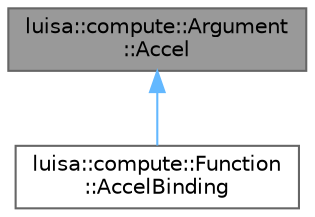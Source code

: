 digraph "luisa::compute::Argument::Accel"
{
 // LATEX_PDF_SIZE
  bgcolor="transparent";
  edge [fontname=Helvetica,fontsize=10,labelfontname=Helvetica,labelfontsize=10];
  node [fontname=Helvetica,fontsize=10,shape=box,height=0.2,width=0.4];
  Node1 [id="Node000001",label="luisa::compute::Argument\l::Accel",height=0.2,width=0.4,color="gray40", fillcolor="grey60", style="filled", fontcolor="black",tooltip=" "];
  Node1 -> Node2 [id="edge1_Node000001_Node000002",dir="back",color="steelblue1",style="solid",tooltip=" "];
  Node2 [id="Node000002",label="luisa::compute::Function\l::AccelBinding",height=0.2,width=0.4,color="gray40", fillcolor="white", style="filled",URL="$structluisa_1_1compute_1_1_function_1_1_accel_binding.html",tooltip="Acceleration structure binding."];
}
